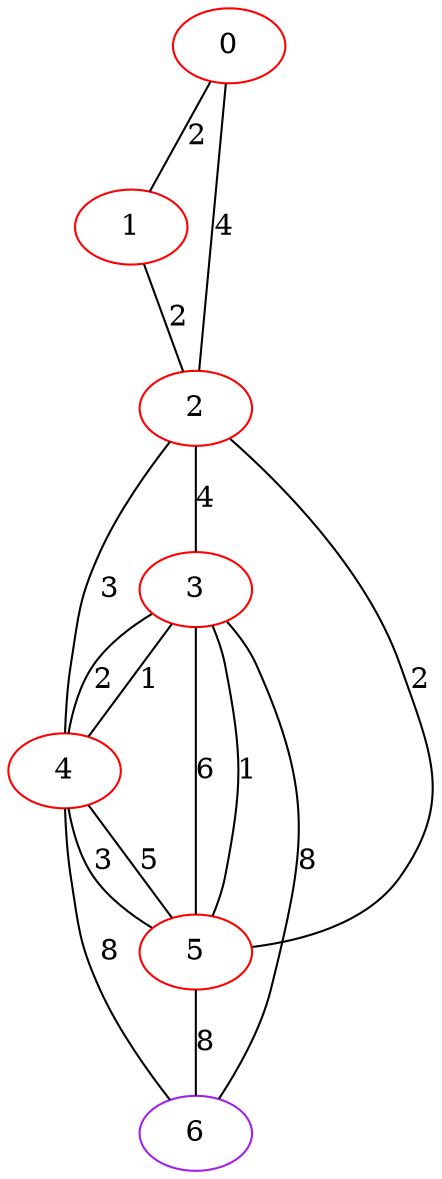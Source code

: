 graph "" {
0 [color=red, weight=1];
1 [color=red, weight=1];
2 [color=red, weight=1];
3 [color=red, weight=1];
4 [color=red, weight=1];
5 [color=red, weight=1];
6 [color=purple, weight=4];
0 -- 1  [key=0, label=2];
0 -- 2  [key=0, label=4];
1 -- 2  [key=0, label=2];
2 -- 3  [key=0, label=4];
2 -- 4  [key=0, label=3];
2 -- 5  [key=0, label=2];
3 -- 4  [key=0, label=1];
3 -- 4  [key=1, label=2];
3 -- 5  [key=0, label=6];
3 -- 5  [key=1, label=1];
3 -- 6  [key=0, label=8];
4 -- 5  [key=0, label=5];
4 -- 5  [key=1, label=3];
4 -- 6  [key=0, label=8];
5 -- 6  [key=0, label=8];
}
